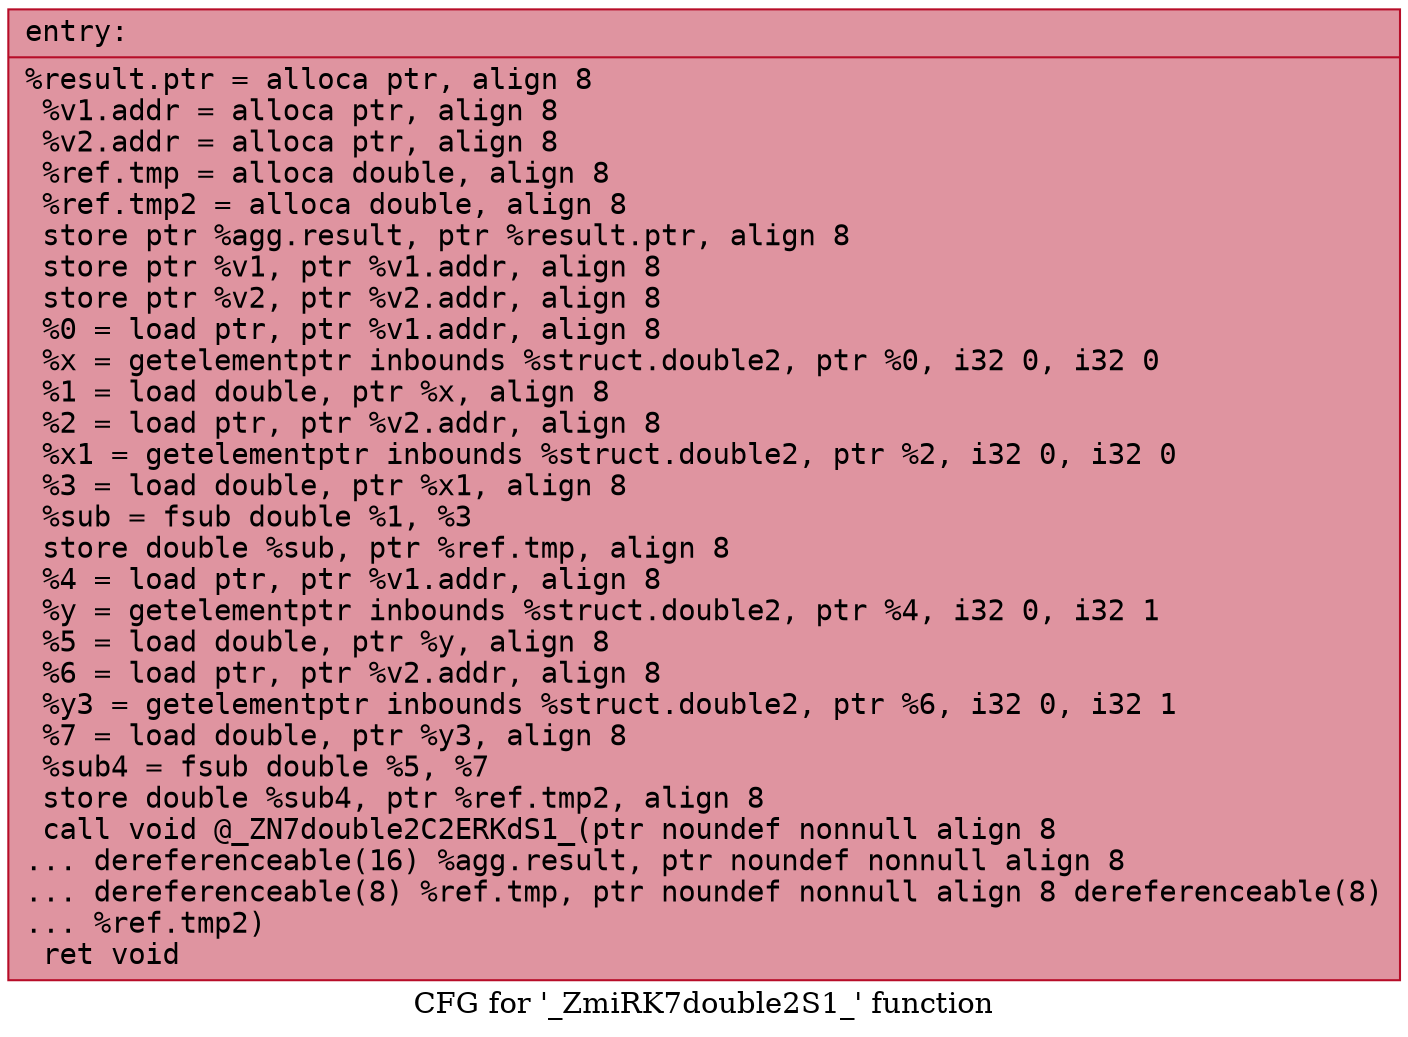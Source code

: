 digraph "CFG for '_ZmiRK7double2S1_' function" {
	label="CFG for '_ZmiRK7double2S1_' function";

	Node0x5561607cee20 [shape=record,color="#b70d28ff", style=filled, fillcolor="#b70d2870" fontname="Courier",label="{entry:\l|  %result.ptr = alloca ptr, align 8\l  %v1.addr = alloca ptr, align 8\l  %v2.addr = alloca ptr, align 8\l  %ref.tmp = alloca double, align 8\l  %ref.tmp2 = alloca double, align 8\l  store ptr %agg.result, ptr %result.ptr, align 8\l  store ptr %v1, ptr %v1.addr, align 8\l  store ptr %v2, ptr %v2.addr, align 8\l  %0 = load ptr, ptr %v1.addr, align 8\l  %x = getelementptr inbounds %struct.double2, ptr %0, i32 0, i32 0\l  %1 = load double, ptr %x, align 8\l  %2 = load ptr, ptr %v2.addr, align 8\l  %x1 = getelementptr inbounds %struct.double2, ptr %2, i32 0, i32 0\l  %3 = load double, ptr %x1, align 8\l  %sub = fsub double %1, %3\l  store double %sub, ptr %ref.tmp, align 8\l  %4 = load ptr, ptr %v1.addr, align 8\l  %y = getelementptr inbounds %struct.double2, ptr %4, i32 0, i32 1\l  %5 = load double, ptr %y, align 8\l  %6 = load ptr, ptr %v2.addr, align 8\l  %y3 = getelementptr inbounds %struct.double2, ptr %6, i32 0, i32 1\l  %7 = load double, ptr %y3, align 8\l  %sub4 = fsub double %5, %7\l  store double %sub4, ptr %ref.tmp2, align 8\l  call void @_ZN7double2C2ERKdS1_(ptr noundef nonnull align 8\l... dereferenceable(16) %agg.result, ptr noundef nonnull align 8\l... dereferenceable(8) %ref.tmp, ptr noundef nonnull align 8 dereferenceable(8)\l... %ref.tmp2)\l  ret void\l}"];
}
